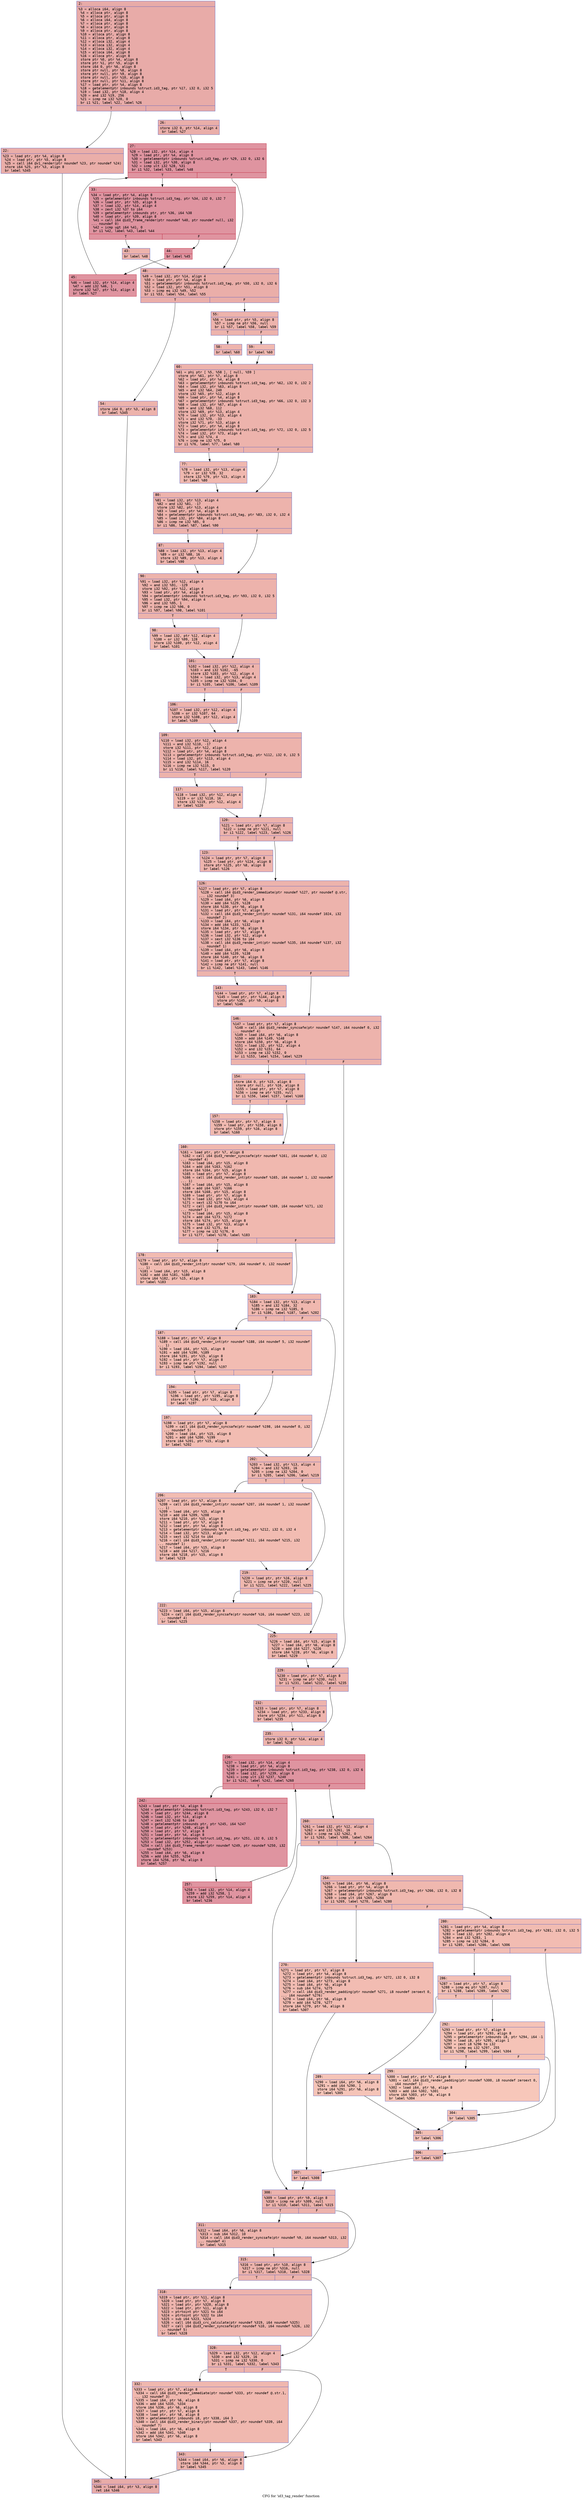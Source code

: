 digraph "CFG for 'id3_tag_render' function" {
	label="CFG for 'id3_tag_render' function";

	Node0x600001496800 [shape=record,color="#3d50c3ff", style=filled, fillcolor="#cc403a70" fontname="Courier",label="{2:\l|  %3 = alloca i64, align 8\l  %4 = alloca ptr, align 8\l  %5 = alloca ptr, align 8\l  %6 = alloca i64, align 8\l  %7 = alloca ptr, align 8\l  %8 = alloca ptr, align 8\l  %9 = alloca ptr, align 8\l  %10 = alloca ptr, align 8\l  %11 = alloca ptr, align 8\l  %12 = alloca i32, align 4\l  %13 = alloca i32, align 4\l  %14 = alloca i32, align 4\l  %15 = alloca i64, align 8\l  %16 = alloca ptr, align 8\l  store ptr %0, ptr %4, align 8\l  store ptr %1, ptr %5, align 8\l  store i64 0, ptr %6, align 8\l  store ptr null, ptr %8, align 8\l  store ptr null, ptr %9, align 8\l  store ptr null, ptr %10, align 8\l  store ptr null, ptr %11, align 8\l  %17 = load ptr, ptr %4, align 8\l  %18 = getelementptr inbounds %struct.id3_tag, ptr %17, i32 0, i32 5\l  %19 = load i32, ptr %18, align 4\l  %20 = and i32 %19, 256\l  %21 = icmp ne i32 %20, 0\l  br i1 %21, label %22, label %26\l|{<s0>T|<s1>F}}"];
	Node0x600001496800:s0 -> Node0x600001496850[tooltip="2 -> 22\nProbability 50.00%" ];
	Node0x600001496800:s1 -> Node0x6000014968a0[tooltip="2 -> 26\nProbability 50.00%" ];
	Node0x600001496850 [shape=record,color="#3d50c3ff", style=filled, fillcolor="#d0473d70" fontname="Courier",label="{22:\l|  %23 = load ptr, ptr %4, align 8\l  %24 = load ptr, ptr %5, align 8\l  %25 = call i64 @v1_render(ptr noundef %23, ptr noundef %24)\l  store i64 %25, ptr %3, align 8\l  br label %345\l}"];
	Node0x600001496850 -> Node0x600001497ca0[tooltip="22 -> 345\nProbability 100.00%" ];
	Node0x6000014968a0 [shape=record,color="#3d50c3ff", style=filled, fillcolor="#d0473d70" fontname="Courier",label="{26:\l|  store i32 0, ptr %14, align 4\l  br label %27\l}"];
	Node0x6000014968a0 -> Node0x6000014968f0[tooltip="26 -> 27\nProbability 100.00%" ];
	Node0x6000014968f0 [shape=record,color="#b70d28ff", style=filled, fillcolor="#b70d2870" fontname="Courier",label="{27:\l|  %28 = load i32, ptr %14, align 4\l  %29 = load ptr, ptr %4, align 8\l  %30 = getelementptr inbounds %struct.id3_tag, ptr %29, i32 0, i32 6\l  %31 = load i32, ptr %30, align 8\l  %32 = icmp ult i32 %28, %31\l  br i1 %32, label %33, label %48\l|{<s0>T|<s1>F}}"];
	Node0x6000014968f0:s0 -> Node0x600001496940[tooltip="27 -> 33\nProbability 96.88%" ];
	Node0x6000014968f0:s1 -> Node0x600001496a80[tooltip="27 -> 48\nProbability 3.12%" ];
	Node0x600001496940 [shape=record,color="#b70d28ff", style=filled, fillcolor="#b70d2870" fontname="Courier",label="{33:\l|  %34 = load ptr, ptr %4, align 8\l  %35 = getelementptr inbounds %struct.id3_tag, ptr %34, i32 0, i32 7\l  %36 = load ptr, ptr %35, align 8\l  %37 = load i32, ptr %14, align 4\l  %38 = zext i32 %37 to i64\l  %39 = getelementptr inbounds ptr, ptr %36, i64 %38\l  %40 = load ptr, ptr %39, align 8\l  %41 = call i64 @id3_frame_render(ptr noundef %40, ptr noundef null, i32\l... noundef 0)\l  %42 = icmp ugt i64 %41, 0\l  br i1 %42, label %43, label %44\l|{<s0>T|<s1>F}}"];
	Node0x600001496940:s0 -> Node0x600001496990[tooltip="33 -> 43\nProbability 3.12%" ];
	Node0x600001496940:s1 -> Node0x6000014969e0[tooltip="33 -> 44\nProbability 96.88%" ];
	Node0x600001496990 [shape=record,color="#3d50c3ff", style=filled, fillcolor="#d6524470" fontname="Courier",label="{43:\l|  br label %48\l}"];
	Node0x600001496990 -> Node0x600001496a80[tooltip="43 -> 48\nProbability 100.00%" ];
	Node0x6000014969e0 [shape=record,color="#b70d28ff", style=filled, fillcolor="#b70d2870" fontname="Courier",label="{44:\l|  br label %45\l}"];
	Node0x6000014969e0 -> Node0x600001496a30[tooltip="44 -> 45\nProbability 100.00%" ];
	Node0x600001496a30 [shape=record,color="#b70d28ff", style=filled, fillcolor="#b70d2870" fontname="Courier",label="{45:\l|  %46 = load i32, ptr %14, align 4\l  %47 = add i32 %46, 1\l  store i32 %47, ptr %14, align 4\l  br label %27\l}"];
	Node0x600001496a30 -> Node0x6000014968f0[tooltip="45 -> 27\nProbability 100.00%" ];
	Node0x600001496a80 [shape=record,color="#3d50c3ff", style=filled, fillcolor="#d0473d70" fontname="Courier",label="{48:\l|  %49 = load i32, ptr %14, align 4\l  %50 = load ptr, ptr %4, align 8\l  %51 = getelementptr inbounds %struct.id3_tag, ptr %50, i32 0, i32 6\l  %52 = load i32, ptr %51, align 8\l  %53 = icmp eq i32 %49, %52\l  br i1 %53, label %54, label %55\l|{<s0>T|<s1>F}}"];
	Node0x600001496a80:s0 -> Node0x600001496ad0[tooltip="48 -> 54\nProbability 50.00%" ];
	Node0x600001496a80:s1 -> Node0x600001496b20[tooltip="48 -> 55\nProbability 50.00%" ];
	Node0x600001496ad0 [shape=record,color="#3d50c3ff", style=filled, fillcolor="#d6524470" fontname="Courier",label="{54:\l|  store i64 0, ptr %3, align 8\l  br label %345\l}"];
	Node0x600001496ad0 -> Node0x600001497ca0[tooltip="54 -> 345\nProbability 100.00%" ];
	Node0x600001496b20 [shape=record,color="#3d50c3ff", style=filled, fillcolor="#d6524470" fontname="Courier",label="{55:\l|  %56 = load ptr, ptr %5, align 8\l  %57 = icmp ne ptr %56, null\l  br i1 %57, label %58, label %59\l|{<s0>T|<s1>F}}"];
	Node0x600001496b20:s0 -> Node0x600001496b70[tooltip="55 -> 58\nProbability 62.50%" ];
	Node0x600001496b20:s1 -> Node0x600001496bc0[tooltip="55 -> 59\nProbability 37.50%" ];
	Node0x600001496b70 [shape=record,color="#3d50c3ff", style=filled, fillcolor="#d8564670" fontname="Courier",label="{58:\l|  br label %60\l}"];
	Node0x600001496b70 -> Node0x600001496c10[tooltip="58 -> 60\nProbability 100.00%" ];
	Node0x600001496bc0 [shape=record,color="#3d50c3ff", style=filled, fillcolor="#de614d70" fontname="Courier",label="{59:\l|  br label %60\l}"];
	Node0x600001496bc0 -> Node0x600001496c10[tooltip="59 -> 60\nProbability 100.00%" ];
	Node0x600001496c10 [shape=record,color="#3d50c3ff", style=filled, fillcolor="#d6524470" fontname="Courier",label="{60:\l|  %61 = phi ptr [ %5, %58 ], [ null, %59 ]\l  store ptr %61, ptr %7, align 8\l  %62 = load ptr, ptr %4, align 8\l  %63 = getelementptr inbounds %struct.id3_tag, ptr %62, i32 0, i32 2\l  %64 = load i32, ptr %63, align 8\l  %65 = and i32 %64, 240\l  store i32 %65, ptr %12, align 4\l  %66 = load ptr, ptr %4, align 8\l  %67 = getelementptr inbounds %struct.id3_tag, ptr %66, i32 0, i32 3\l  %68 = load i32, ptr %67, align 4\l  %69 = and i32 %68, 112\l  store i32 %69, ptr %13, align 4\l  %70 = load i32, ptr %13, align 4\l  %71 = and i32 %70, -33\l  store i32 %71, ptr %13, align 4\l  %72 = load ptr, ptr %4, align 8\l  %73 = getelementptr inbounds %struct.id3_tag, ptr %72, i32 0, i32 5\l  %74 = load i32, ptr %73, align 4\l  %75 = and i32 %74, 4\l  %76 = icmp ne i32 %75, 0\l  br i1 %76, label %77, label %80\l|{<s0>T|<s1>F}}"];
	Node0x600001496c10:s0 -> Node0x600001496c60[tooltip="60 -> 77\nProbability 50.00%" ];
	Node0x600001496c10:s1 -> Node0x600001496cb0[tooltip="60 -> 80\nProbability 50.00%" ];
	Node0x600001496c60 [shape=record,color="#3d50c3ff", style=filled, fillcolor="#dc5d4a70" fontname="Courier",label="{77:\l|  %78 = load i32, ptr %13, align 4\l  %79 = or i32 %78, 32\l  store i32 %79, ptr %13, align 4\l  br label %80\l}"];
	Node0x600001496c60 -> Node0x600001496cb0[tooltip="77 -> 80\nProbability 100.00%" ];
	Node0x600001496cb0 [shape=record,color="#3d50c3ff", style=filled, fillcolor="#d6524470" fontname="Courier",label="{80:\l|  %81 = load i32, ptr %13, align 4\l  %82 = and i32 %81, -17\l  store i32 %82, ptr %13, align 4\l  %83 = load ptr, ptr %4, align 8\l  %84 = getelementptr inbounds %struct.id3_tag, ptr %83, i32 0, i32 4\l  %85 = load i32, ptr %84, align 8\l  %86 = icmp ne i32 %85, 0\l  br i1 %86, label %87, label %90\l|{<s0>T|<s1>F}}"];
	Node0x600001496cb0:s0 -> Node0x600001496d00[tooltip="80 -> 87\nProbability 62.50%" ];
	Node0x600001496cb0:s1 -> Node0x600001496d50[tooltip="80 -> 90\nProbability 37.50%" ];
	Node0x600001496d00 [shape=record,color="#3d50c3ff", style=filled, fillcolor="#d8564670" fontname="Courier",label="{87:\l|  %88 = load i32, ptr %13, align 4\l  %89 = or i32 %88, 16\l  store i32 %89, ptr %13, align 4\l  br label %90\l}"];
	Node0x600001496d00 -> Node0x600001496d50[tooltip="87 -> 90\nProbability 100.00%" ];
	Node0x600001496d50 [shape=record,color="#3d50c3ff", style=filled, fillcolor="#d6524470" fontname="Courier",label="{90:\l|  %91 = load i32, ptr %12, align 4\l  %92 = and i32 %91, -129\l  store i32 %92, ptr %12, align 4\l  %93 = load ptr, ptr %4, align 8\l  %94 = getelementptr inbounds %struct.id3_tag, ptr %93, i32 0, i32 5\l  %95 = load i32, ptr %94, align 4\l  %96 = and i32 %95, 1\l  %97 = icmp ne i32 %96, 0\l  br i1 %97, label %98, label %101\l|{<s0>T|<s1>F}}"];
	Node0x600001496d50:s0 -> Node0x600001496da0[tooltip="90 -> 98\nProbability 50.00%" ];
	Node0x600001496d50:s1 -> Node0x600001496df0[tooltip="90 -> 101\nProbability 50.00%" ];
	Node0x600001496da0 [shape=record,color="#3d50c3ff", style=filled, fillcolor="#dc5d4a70" fontname="Courier",label="{98:\l|  %99 = load i32, ptr %12, align 4\l  %100 = or i32 %99, 128\l  store i32 %100, ptr %12, align 4\l  br label %101\l}"];
	Node0x600001496da0 -> Node0x600001496df0[tooltip="98 -> 101\nProbability 100.00%" ];
	Node0x600001496df0 [shape=record,color="#3d50c3ff", style=filled, fillcolor="#d6524470" fontname="Courier",label="{101:\l|  %102 = load i32, ptr %12, align 4\l  %103 = and i32 %102, -65\l  store i32 %103, ptr %12, align 4\l  %104 = load i32, ptr %13, align 4\l  %105 = icmp ne i32 %104, 0\l  br i1 %105, label %106, label %109\l|{<s0>T|<s1>F}}"];
	Node0x600001496df0:s0 -> Node0x600001496e40[tooltip="101 -> 106\nProbability 62.50%" ];
	Node0x600001496df0:s1 -> Node0x600001496e90[tooltip="101 -> 109\nProbability 37.50%" ];
	Node0x600001496e40 [shape=record,color="#3d50c3ff", style=filled, fillcolor="#d8564670" fontname="Courier",label="{106:\l|  %107 = load i32, ptr %12, align 4\l  %108 = or i32 %107, 64\l  store i32 %108, ptr %12, align 4\l  br label %109\l}"];
	Node0x600001496e40 -> Node0x600001496e90[tooltip="106 -> 109\nProbability 100.00%" ];
	Node0x600001496e90 [shape=record,color="#3d50c3ff", style=filled, fillcolor="#d6524470" fontname="Courier",label="{109:\l|  %110 = load i32, ptr %12, align 4\l  %111 = and i32 %110, -17\l  store i32 %111, ptr %12, align 4\l  %112 = load ptr, ptr %4, align 8\l  %113 = getelementptr inbounds %struct.id3_tag, ptr %112, i32 0, i32 5\l  %114 = load i32, ptr %113, align 4\l  %115 = and i32 %114, 16\l  %116 = icmp ne i32 %115, 0\l  br i1 %116, label %117, label %120\l|{<s0>T|<s1>F}}"];
	Node0x600001496e90:s0 -> Node0x600001496ee0[tooltip="109 -> 117\nProbability 50.00%" ];
	Node0x600001496e90:s1 -> Node0x600001496f30[tooltip="109 -> 120\nProbability 50.00%" ];
	Node0x600001496ee0 [shape=record,color="#3d50c3ff", style=filled, fillcolor="#dc5d4a70" fontname="Courier",label="{117:\l|  %118 = load i32, ptr %12, align 4\l  %119 = or i32 %118, 16\l  store i32 %119, ptr %12, align 4\l  br label %120\l}"];
	Node0x600001496ee0 -> Node0x600001496f30[tooltip="117 -> 120\nProbability 100.00%" ];
	Node0x600001496f30 [shape=record,color="#3d50c3ff", style=filled, fillcolor="#d6524470" fontname="Courier",label="{120:\l|  %121 = load ptr, ptr %7, align 8\l  %122 = icmp ne ptr %121, null\l  br i1 %122, label %123, label %126\l|{<s0>T|<s1>F}}"];
	Node0x600001496f30:s0 -> Node0x600001496f80[tooltip="120 -> 123\nProbability 62.50%" ];
	Node0x600001496f30:s1 -> Node0x600001496fd0[tooltip="120 -> 126\nProbability 37.50%" ];
	Node0x600001496f80 [shape=record,color="#3d50c3ff", style=filled, fillcolor="#d8564670" fontname="Courier",label="{123:\l|  %124 = load ptr, ptr %7, align 8\l  %125 = load ptr, ptr %124, align 8\l  store ptr %125, ptr %8, align 8\l  br label %126\l}"];
	Node0x600001496f80 -> Node0x600001496fd0[tooltip="123 -> 126\nProbability 100.00%" ];
	Node0x600001496fd0 [shape=record,color="#3d50c3ff", style=filled, fillcolor="#d6524470" fontname="Courier",label="{126:\l|  %127 = load ptr, ptr %7, align 8\l  %128 = call i64 @id3_render_immediate(ptr noundef %127, ptr noundef @.str,\l... i32 noundef 3)\l  %129 = load i64, ptr %6, align 8\l  %130 = add i64 %129, %128\l  store i64 %130, ptr %6, align 8\l  %131 = load ptr, ptr %7, align 8\l  %132 = call i64 @id3_render_int(ptr noundef %131, i64 noundef 1024, i32\l... noundef 2)\l  %133 = load i64, ptr %6, align 8\l  %134 = add i64 %133, %132\l  store i64 %134, ptr %6, align 8\l  %135 = load ptr, ptr %7, align 8\l  %136 = load i32, ptr %12, align 4\l  %137 = sext i32 %136 to i64\l  %138 = call i64 @id3_render_int(ptr noundef %135, i64 noundef %137, i32\l... noundef 1)\l  %139 = load i64, ptr %6, align 8\l  %140 = add i64 %139, %138\l  store i64 %140, ptr %6, align 8\l  %141 = load ptr, ptr %7, align 8\l  %142 = icmp ne ptr %141, null\l  br i1 %142, label %143, label %146\l|{<s0>T|<s1>F}}"];
	Node0x600001496fd0:s0 -> Node0x600001497020[tooltip="126 -> 143\nProbability 62.50%" ];
	Node0x600001496fd0:s1 -> Node0x600001497070[tooltip="126 -> 146\nProbability 37.50%" ];
	Node0x600001497020 [shape=record,color="#3d50c3ff", style=filled, fillcolor="#d8564670" fontname="Courier",label="{143:\l|  %144 = load ptr, ptr %7, align 8\l  %145 = load ptr, ptr %144, align 8\l  store ptr %145, ptr %9, align 8\l  br label %146\l}"];
	Node0x600001497020 -> Node0x600001497070[tooltip="143 -> 146\nProbability 100.00%" ];
	Node0x600001497070 [shape=record,color="#3d50c3ff", style=filled, fillcolor="#d6524470" fontname="Courier",label="{146:\l|  %147 = load ptr, ptr %7, align 8\l  %148 = call i64 @id3_render_syncsafe(ptr noundef %147, i64 noundef 0, i32\l... noundef 4)\l  %149 = load i64, ptr %6, align 8\l  %150 = add i64 %149, %148\l  store i64 %150, ptr %6, align 8\l  %151 = load i32, ptr %12, align 4\l  %152 = and i32 %151, 64\l  %153 = icmp ne i32 %152, 0\l  br i1 %153, label %154, label %229\l|{<s0>T|<s1>F}}"];
	Node0x600001497070:s0 -> Node0x6000014970c0[tooltip="146 -> 154\nProbability 50.00%" ];
	Node0x600001497070:s1 -> Node0x6000014974d0[tooltip="146 -> 229\nProbability 50.00%" ];
	Node0x6000014970c0 [shape=record,color="#3d50c3ff", style=filled, fillcolor="#dc5d4a70" fontname="Courier",label="{154:\l|  store i64 0, ptr %15, align 8\l  store ptr null, ptr %16, align 8\l  %155 = load ptr, ptr %7, align 8\l  %156 = icmp ne ptr %155, null\l  br i1 %156, label %157, label %160\l|{<s0>T|<s1>F}}"];
	Node0x6000014970c0:s0 -> Node0x600001497110[tooltip="154 -> 157\nProbability 62.50%" ];
	Node0x6000014970c0:s1 -> Node0x600001497160[tooltip="154 -> 160\nProbability 37.50%" ];
	Node0x600001497110 [shape=record,color="#3d50c3ff", style=filled, fillcolor="#de614d70" fontname="Courier",label="{157:\l|  %158 = load ptr, ptr %7, align 8\l  %159 = load ptr, ptr %158, align 8\l  store ptr %159, ptr %16, align 8\l  br label %160\l}"];
	Node0x600001497110 -> Node0x600001497160[tooltip="157 -> 160\nProbability 100.00%" ];
	Node0x600001497160 [shape=record,color="#3d50c3ff", style=filled, fillcolor="#dc5d4a70" fontname="Courier",label="{160:\l|  %161 = load ptr, ptr %7, align 8\l  %162 = call i64 @id3_render_syncsafe(ptr noundef %161, i64 noundef 0, i32\l... noundef 4)\l  %163 = load i64, ptr %15, align 8\l  %164 = add i64 %163, %162\l  store i64 %164, ptr %15, align 8\l  %165 = load ptr, ptr %7, align 8\l  %166 = call i64 @id3_render_int(ptr noundef %165, i64 noundef 1, i32 noundef\l... 1)\l  %167 = load i64, ptr %15, align 8\l  %168 = add i64 %167, %166\l  store i64 %168, ptr %15, align 8\l  %169 = load ptr, ptr %7, align 8\l  %170 = load i32, ptr %13, align 4\l  %171 = sext i32 %170 to i64\l  %172 = call i64 @id3_render_int(ptr noundef %169, i64 noundef %171, i32\l... noundef 1)\l  %173 = load i64, ptr %15, align 8\l  %174 = add i64 %173, %172\l  store i64 %174, ptr %15, align 8\l  %175 = load i32, ptr %13, align 4\l  %176 = and i32 %175, 64\l  %177 = icmp ne i32 %176, 0\l  br i1 %177, label %178, label %183\l|{<s0>T|<s1>F}}"];
	Node0x600001497160:s0 -> Node0x6000014971b0[tooltip="160 -> 178\nProbability 50.00%" ];
	Node0x600001497160:s1 -> Node0x600001497200[tooltip="160 -> 183\nProbability 50.00%" ];
	Node0x6000014971b0 [shape=record,color="#3d50c3ff", style=filled, fillcolor="#e1675170" fontname="Courier",label="{178:\l|  %179 = load ptr, ptr %7, align 8\l  %180 = call i64 @id3_render_int(ptr noundef %179, i64 noundef 0, i32 noundef\l... 1)\l  %181 = load i64, ptr %15, align 8\l  %182 = add i64 %181, %180\l  store i64 %182, ptr %15, align 8\l  br label %183\l}"];
	Node0x6000014971b0 -> Node0x600001497200[tooltip="178 -> 183\nProbability 100.00%" ];
	Node0x600001497200 [shape=record,color="#3d50c3ff", style=filled, fillcolor="#dc5d4a70" fontname="Courier",label="{183:\l|  %184 = load i32, ptr %13, align 4\l  %185 = and i32 %184, 32\l  %186 = icmp ne i32 %185, 0\l  br i1 %186, label %187, label %202\l|{<s0>T|<s1>F}}"];
	Node0x600001497200:s0 -> Node0x600001497250[tooltip="183 -> 187\nProbability 50.00%" ];
	Node0x600001497200:s1 -> Node0x600001497340[tooltip="183 -> 202\nProbability 50.00%" ];
	Node0x600001497250 [shape=record,color="#3d50c3ff", style=filled, fillcolor="#e1675170" fontname="Courier",label="{187:\l|  %188 = load ptr, ptr %7, align 8\l  %189 = call i64 @id3_render_int(ptr noundef %188, i64 noundef 5, i32 noundef\l... 1)\l  %190 = load i64, ptr %15, align 8\l  %191 = add i64 %190, %189\l  store i64 %191, ptr %15, align 8\l  %192 = load ptr, ptr %7, align 8\l  %193 = icmp ne ptr %192, null\l  br i1 %193, label %194, label %197\l|{<s0>T|<s1>F}}"];
	Node0x600001497250:s0 -> Node0x6000014972a0[tooltip="187 -> 194\nProbability 62.50%" ];
	Node0x600001497250:s1 -> Node0x6000014972f0[tooltip="187 -> 197\nProbability 37.50%" ];
	Node0x6000014972a0 [shape=record,color="#3d50c3ff", style=filled, fillcolor="#e36c5570" fontname="Courier",label="{194:\l|  %195 = load ptr, ptr %7, align 8\l  %196 = load ptr, ptr %195, align 8\l  store ptr %196, ptr %10, align 8\l  br label %197\l}"];
	Node0x6000014972a0 -> Node0x6000014972f0[tooltip="194 -> 197\nProbability 100.00%" ];
	Node0x6000014972f0 [shape=record,color="#3d50c3ff", style=filled, fillcolor="#e1675170" fontname="Courier",label="{197:\l|  %198 = load ptr, ptr %7, align 8\l  %199 = call i64 @id3_render_syncsafe(ptr noundef %198, i64 noundef 0, i32\l... noundef 5)\l  %200 = load i64, ptr %15, align 8\l  %201 = add i64 %200, %199\l  store i64 %201, ptr %15, align 8\l  br label %202\l}"];
	Node0x6000014972f0 -> Node0x600001497340[tooltip="197 -> 202\nProbability 100.00%" ];
	Node0x600001497340 [shape=record,color="#3d50c3ff", style=filled, fillcolor="#dc5d4a70" fontname="Courier",label="{202:\l|  %203 = load i32, ptr %13, align 4\l  %204 = and i32 %203, 16\l  %205 = icmp ne i32 %204, 0\l  br i1 %205, label %206, label %219\l|{<s0>T|<s1>F}}"];
	Node0x600001497340:s0 -> Node0x600001497390[tooltip="202 -> 206\nProbability 50.00%" ];
	Node0x600001497340:s1 -> Node0x6000014973e0[tooltip="202 -> 219\nProbability 50.00%" ];
	Node0x600001497390 [shape=record,color="#3d50c3ff", style=filled, fillcolor="#e1675170" fontname="Courier",label="{206:\l|  %207 = load ptr, ptr %7, align 8\l  %208 = call i64 @id3_render_int(ptr noundef %207, i64 noundef 1, i32 noundef\l... 1)\l  %209 = load i64, ptr %15, align 8\l  %210 = add i64 %209, %208\l  store i64 %210, ptr %15, align 8\l  %211 = load ptr, ptr %7, align 8\l  %212 = load ptr, ptr %4, align 8\l  %213 = getelementptr inbounds %struct.id3_tag, ptr %212, i32 0, i32 4\l  %214 = load i32, ptr %213, align 8\l  %215 = sext i32 %214 to i64\l  %216 = call i64 @id3_render_int(ptr noundef %211, i64 noundef %215, i32\l... noundef 1)\l  %217 = load i64, ptr %15, align 8\l  %218 = add i64 %217, %216\l  store i64 %218, ptr %15, align 8\l  br label %219\l}"];
	Node0x600001497390 -> Node0x6000014973e0[tooltip="206 -> 219\nProbability 100.00%" ];
	Node0x6000014973e0 [shape=record,color="#3d50c3ff", style=filled, fillcolor="#dc5d4a70" fontname="Courier",label="{219:\l|  %220 = load ptr, ptr %16, align 8\l  %221 = icmp ne ptr %220, null\l  br i1 %221, label %222, label %225\l|{<s0>T|<s1>F}}"];
	Node0x6000014973e0:s0 -> Node0x600001497430[tooltip="219 -> 222\nProbability 62.50%" ];
	Node0x6000014973e0:s1 -> Node0x600001497480[tooltip="219 -> 225\nProbability 37.50%" ];
	Node0x600001497430 [shape=record,color="#3d50c3ff", style=filled, fillcolor="#de614d70" fontname="Courier",label="{222:\l|  %223 = load i64, ptr %15, align 8\l  %224 = call i64 @id3_render_syncsafe(ptr noundef %16, i64 noundef %223, i32\l... noundef 4)\l  br label %225\l}"];
	Node0x600001497430 -> Node0x600001497480[tooltip="222 -> 225\nProbability 100.00%" ];
	Node0x600001497480 [shape=record,color="#3d50c3ff", style=filled, fillcolor="#dc5d4a70" fontname="Courier",label="{225:\l|  %226 = load i64, ptr %15, align 8\l  %227 = load i64, ptr %6, align 8\l  %228 = add i64 %227, %226\l  store i64 %228, ptr %6, align 8\l  br label %229\l}"];
	Node0x600001497480 -> Node0x6000014974d0[tooltip="225 -> 229\nProbability 100.00%" ];
	Node0x6000014974d0 [shape=record,color="#3d50c3ff", style=filled, fillcolor="#d6524470" fontname="Courier",label="{229:\l|  %230 = load ptr, ptr %7, align 8\l  %231 = icmp ne ptr %230, null\l  br i1 %231, label %232, label %235\l|{<s0>T|<s1>F}}"];
	Node0x6000014974d0:s0 -> Node0x600001497520[tooltip="229 -> 232\nProbability 62.50%" ];
	Node0x6000014974d0:s1 -> Node0x600001497570[tooltip="229 -> 235\nProbability 37.50%" ];
	Node0x600001497520 [shape=record,color="#3d50c3ff", style=filled, fillcolor="#d8564670" fontname="Courier",label="{232:\l|  %233 = load ptr, ptr %7, align 8\l  %234 = load ptr, ptr %233, align 8\l  store ptr %234, ptr %11, align 8\l  br label %235\l}"];
	Node0x600001497520 -> Node0x600001497570[tooltip="232 -> 235\nProbability 100.00%" ];
	Node0x600001497570 [shape=record,color="#3d50c3ff", style=filled, fillcolor="#d6524470" fontname="Courier",label="{235:\l|  store i32 0, ptr %14, align 4\l  br label %236\l}"];
	Node0x600001497570 -> Node0x6000014975c0[tooltip="235 -> 236\nProbability 100.00%" ];
	Node0x6000014975c0 [shape=record,color="#b70d28ff", style=filled, fillcolor="#b70d2870" fontname="Courier",label="{236:\l|  %237 = load i32, ptr %14, align 4\l  %238 = load ptr, ptr %4, align 8\l  %239 = getelementptr inbounds %struct.id3_tag, ptr %238, i32 0, i32 6\l  %240 = load i32, ptr %239, align 8\l  %241 = icmp ult i32 %237, %240\l  br i1 %241, label %242, label %260\l|{<s0>T|<s1>F}}"];
	Node0x6000014975c0:s0 -> Node0x600001497610[tooltip="236 -> 242\nProbability 96.88%" ];
	Node0x6000014975c0:s1 -> Node0x6000014976b0[tooltip="236 -> 260\nProbability 3.12%" ];
	Node0x600001497610 [shape=record,color="#b70d28ff", style=filled, fillcolor="#b70d2870" fontname="Courier",label="{242:\l|  %243 = load ptr, ptr %4, align 8\l  %244 = getelementptr inbounds %struct.id3_tag, ptr %243, i32 0, i32 7\l  %245 = load ptr, ptr %244, align 8\l  %246 = load i32, ptr %14, align 4\l  %247 = zext i32 %246 to i64\l  %248 = getelementptr inbounds ptr, ptr %245, i64 %247\l  %249 = load ptr, ptr %248, align 8\l  %250 = load ptr, ptr %7, align 8\l  %251 = load ptr, ptr %4, align 8\l  %252 = getelementptr inbounds %struct.id3_tag, ptr %251, i32 0, i32 5\l  %253 = load i32, ptr %252, align 4\l  %254 = call i64 @id3_frame_render(ptr noundef %249, ptr noundef %250, i32\l... noundef %253)\l  %255 = load i64, ptr %6, align 8\l  %256 = add i64 %255, %254\l  store i64 %256, ptr %6, align 8\l  br label %257\l}"];
	Node0x600001497610 -> Node0x600001497660[tooltip="242 -> 257\nProbability 100.00%" ];
	Node0x600001497660 [shape=record,color="#b70d28ff", style=filled, fillcolor="#b70d2870" fontname="Courier",label="{257:\l|  %258 = load i32, ptr %14, align 4\l  %259 = add i32 %258, 1\l  store i32 %259, ptr %14, align 4\l  br label %236\l}"];
	Node0x600001497660 -> Node0x6000014975c0[tooltip="257 -> 236\nProbability 100.00%" ];
	Node0x6000014976b0 [shape=record,color="#3d50c3ff", style=filled, fillcolor="#d6524470" fontname="Courier",label="{260:\l|  %261 = load i32, ptr %12, align 4\l  %262 = and i32 %261, 16\l  %263 = icmp ne i32 %262, 0\l  br i1 %263, label %308, label %264\l|{<s0>T|<s1>F}}"];
	Node0x6000014976b0:s0 -> Node0x600001497a70[tooltip="260 -> 308\nProbability 50.00%" ];
	Node0x6000014976b0:s1 -> Node0x600001497700[tooltip="260 -> 264\nProbability 50.00%" ];
	Node0x600001497700 [shape=record,color="#3d50c3ff", style=filled, fillcolor="#dc5d4a70" fontname="Courier",label="{264:\l|  %265 = load i64, ptr %6, align 8\l  %266 = load ptr, ptr %4, align 8\l  %267 = getelementptr inbounds %struct.id3_tag, ptr %266, i32 0, i32 8\l  %268 = load i64, ptr %267, align 8\l  %269 = icmp ult i64 %265, %268\l  br i1 %269, label %270, label %280\l|{<s0>T|<s1>F}}"];
	Node0x600001497700:s0 -> Node0x600001497750[tooltip="264 -> 270\nProbability 50.00%" ];
	Node0x600001497700:s1 -> Node0x6000014977a0[tooltip="264 -> 280\nProbability 50.00%" ];
	Node0x600001497750 [shape=record,color="#3d50c3ff", style=filled, fillcolor="#e1675170" fontname="Courier",label="{270:\l|  %271 = load ptr, ptr %7, align 8\l  %272 = load ptr, ptr %4, align 8\l  %273 = getelementptr inbounds %struct.id3_tag, ptr %272, i32 0, i32 8\l  %274 = load i64, ptr %273, align 8\l  %275 = load i64, ptr %6, align 8\l  %276 = sub i64 %274, %275\l  %277 = call i64 @id3_render_padding(ptr noundef %271, i8 noundef zeroext 0,\l... i64 noundef %276)\l  %278 = load i64, ptr %6, align 8\l  %279 = add i64 %278, %277\l  store i64 %279, ptr %6, align 8\l  br label %307\l}"];
	Node0x600001497750 -> Node0x600001497a20[tooltip="270 -> 307\nProbability 100.00%" ];
	Node0x6000014977a0 [shape=record,color="#3d50c3ff", style=filled, fillcolor="#e1675170" fontname="Courier",label="{280:\l|  %281 = load ptr, ptr %4, align 8\l  %282 = getelementptr inbounds %struct.id3_tag, ptr %281, i32 0, i32 5\l  %283 = load i32, ptr %282, align 4\l  %284 = and i32 %283, 1\l  %285 = icmp ne i32 %284, 0\l  br i1 %285, label %286, label %306\l|{<s0>T|<s1>F}}"];
	Node0x6000014977a0:s0 -> Node0x6000014977f0[tooltip="280 -> 286\nProbability 50.00%" ];
	Node0x6000014977a0:s1 -> Node0x6000014979d0[tooltip="280 -> 306\nProbability 50.00%" ];
	Node0x6000014977f0 [shape=record,color="#3d50c3ff", style=filled, fillcolor="#e5705870" fontname="Courier",label="{286:\l|  %287 = load ptr, ptr %7, align 8\l  %288 = icmp eq ptr %287, null\l  br i1 %288, label %289, label %292\l|{<s0>T|<s1>F}}"];
	Node0x6000014977f0:s0 -> Node0x600001497840[tooltip="286 -> 289\nProbability 37.50%" ];
	Node0x6000014977f0:s1 -> Node0x600001497890[tooltip="286 -> 292\nProbability 62.50%" ];
	Node0x600001497840 [shape=record,color="#3d50c3ff", style=filled, fillcolor="#e97a5f70" fontname="Courier",label="{289:\l|  %290 = load i64, ptr %6, align 8\l  %291 = add i64 %290, 1\l  store i64 %291, ptr %6, align 8\l  br label %305\l}"];
	Node0x600001497840 -> Node0x600001497980[tooltip="289 -> 305\nProbability 100.00%" ];
	Node0x600001497890 [shape=record,color="#3d50c3ff", style=filled, fillcolor="#e8765c70" fontname="Courier",label="{292:\l|  %293 = load ptr, ptr %7, align 8\l  %294 = load ptr, ptr %293, align 8\l  %295 = getelementptr inbounds i8, ptr %294, i64 -1\l  %296 = load i8, ptr %295, align 1\l  %297 = zext i8 %296 to i32\l  %298 = icmp eq i32 %297, 255\l  br i1 %298, label %299, label %304\l|{<s0>T|<s1>F}}"];
	Node0x600001497890:s0 -> Node0x6000014978e0[tooltip="292 -> 299\nProbability 50.00%" ];
	Node0x600001497890:s1 -> Node0x600001497930[tooltip="292 -> 304\nProbability 50.00%" ];
	Node0x6000014978e0 [shape=record,color="#3d50c3ff", style=filled, fillcolor="#ec7f6370" fontname="Courier",label="{299:\l|  %300 = load ptr, ptr %7, align 8\l  %301 = call i64 @id3_render_padding(ptr noundef %300, i8 noundef zeroext 0,\l... i64 noundef 1)\l  %302 = load i64, ptr %6, align 8\l  %303 = add i64 %302, %301\l  store i64 %303, ptr %6, align 8\l  br label %304\l}"];
	Node0x6000014978e0 -> Node0x600001497930[tooltip="299 -> 304\nProbability 100.00%" ];
	Node0x600001497930 [shape=record,color="#3d50c3ff", style=filled, fillcolor="#e8765c70" fontname="Courier",label="{304:\l|  br label %305\l}"];
	Node0x600001497930 -> Node0x600001497980[tooltip="304 -> 305\nProbability 100.00%" ];
	Node0x600001497980 [shape=record,color="#3d50c3ff", style=filled, fillcolor="#e5705870" fontname="Courier",label="{305:\l|  br label %306\l}"];
	Node0x600001497980 -> Node0x6000014979d0[tooltip="305 -> 306\nProbability 100.00%" ];
	Node0x6000014979d0 [shape=record,color="#3d50c3ff", style=filled, fillcolor="#e1675170" fontname="Courier",label="{306:\l|  br label %307\l}"];
	Node0x6000014979d0 -> Node0x600001497a20[tooltip="306 -> 307\nProbability 100.00%" ];
	Node0x600001497a20 [shape=record,color="#3d50c3ff", style=filled, fillcolor="#dc5d4a70" fontname="Courier",label="{307:\l|  br label %308\l}"];
	Node0x600001497a20 -> Node0x600001497a70[tooltip="307 -> 308\nProbability 100.00%" ];
	Node0x600001497a70 [shape=record,color="#3d50c3ff", style=filled, fillcolor="#d6524470" fontname="Courier",label="{308:\l|  %309 = load ptr, ptr %9, align 8\l  %310 = icmp ne ptr %309, null\l  br i1 %310, label %311, label %315\l|{<s0>T|<s1>F}}"];
	Node0x600001497a70:s0 -> Node0x600001497ac0[tooltip="308 -> 311\nProbability 62.50%" ];
	Node0x600001497a70:s1 -> Node0x600001497b10[tooltip="308 -> 315\nProbability 37.50%" ];
	Node0x600001497ac0 [shape=record,color="#3d50c3ff", style=filled, fillcolor="#d8564670" fontname="Courier",label="{311:\l|  %312 = load i64, ptr %6, align 8\l  %313 = sub i64 %312, 10\l  %314 = call i64 @id3_render_syncsafe(ptr noundef %9, i64 noundef %313, i32\l... noundef 4)\l  br label %315\l}"];
	Node0x600001497ac0 -> Node0x600001497b10[tooltip="311 -> 315\nProbability 100.00%" ];
	Node0x600001497b10 [shape=record,color="#3d50c3ff", style=filled, fillcolor="#d6524470" fontname="Courier",label="{315:\l|  %316 = load ptr, ptr %10, align 8\l  %317 = icmp ne ptr %316, null\l  br i1 %317, label %318, label %328\l|{<s0>T|<s1>F}}"];
	Node0x600001497b10:s0 -> Node0x600001497b60[tooltip="315 -> 318\nProbability 62.50%" ];
	Node0x600001497b10:s1 -> Node0x600001497bb0[tooltip="315 -> 328\nProbability 37.50%" ];
	Node0x600001497b60 [shape=record,color="#3d50c3ff", style=filled, fillcolor="#d8564670" fontname="Courier",label="{318:\l|  %319 = load ptr, ptr %11, align 8\l  %320 = load ptr, ptr %7, align 8\l  %321 = load ptr, ptr %320, align 8\l  %322 = load ptr, ptr %11, align 8\l  %323 = ptrtoint ptr %321 to i64\l  %324 = ptrtoint ptr %322 to i64\l  %325 = sub i64 %323, %324\l  %326 = call i64 @id3_crc_calculate(ptr noundef %319, i64 noundef %325)\l  %327 = call i64 @id3_render_syncsafe(ptr noundef %10, i64 noundef %326, i32\l... noundef 5)\l  br label %328\l}"];
	Node0x600001497b60 -> Node0x600001497bb0[tooltip="318 -> 328\nProbability 100.00%" ];
	Node0x600001497bb0 [shape=record,color="#3d50c3ff", style=filled, fillcolor="#d6524470" fontname="Courier",label="{328:\l|  %329 = load i32, ptr %12, align 4\l  %330 = and i32 %329, 16\l  %331 = icmp ne i32 %330, 0\l  br i1 %331, label %332, label %343\l|{<s0>T|<s1>F}}"];
	Node0x600001497bb0:s0 -> Node0x600001497c00[tooltip="328 -> 332\nProbability 50.00%" ];
	Node0x600001497bb0:s1 -> Node0x600001497c50[tooltip="328 -> 343\nProbability 50.00%" ];
	Node0x600001497c00 [shape=record,color="#3d50c3ff", style=filled, fillcolor="#dc5d4a70" fontname="Courier",label="{332:\l|  %333 = load ptr, ptr %7, align 8\l  %334 = call i64 @id3_render_immediate(ptr noundef %333, ptr noundef @.str.1,\l... i32 noundef 3)\l  %335 = load i64, ptr %6, align 8\l  %336 = add i64 %335, %334\l  store i64 %336, ptr %6, align 8\l  %337 = load ptr, ptr %7, align 8\l  %338 = load ptr, ptr %8, align 8\l  %339 = getelementptr inbounds i8, ptr %338, i64 3\l  %340 = call i64 @id3_render_binary(ptr noundef %337, ptr noundef %339, i64\l... noundef 7)\l  %341 = load i64, ptr %6, align 8\l  %342 = add i64 %341, %340\l  store i64 %342, ptr %6, align 8\l  br label %343\l}"];
	Node0x600001497c00 -> Node0x600001497c50[tooltip="332 -> 343\nProbability 100.00%" ];
	Node0x600001497c50 [shape=record,color="#3d50c3ff", style=filled, fillcolor="#d6524470" fontname="Courier",label="{343:\l|  %344 = load i64, ptr %6, align 8\l  store i64 %344, ptr %3, align 8\l  br label %345\l}"];
	Node0x600001497c50 -> Node0x600001497ca0[tooltip="343 -> 345\nProbability 100.00%" ];
	Node0x600001497ca0 [shape=record,color="#3d50c3ff", style=filled, fillcolor="#cc403a70" fontname="Courier",label="{345:\l|  %346 = load i64, ptr %3, align 8\l  ret i64 %346\l}"];
}
